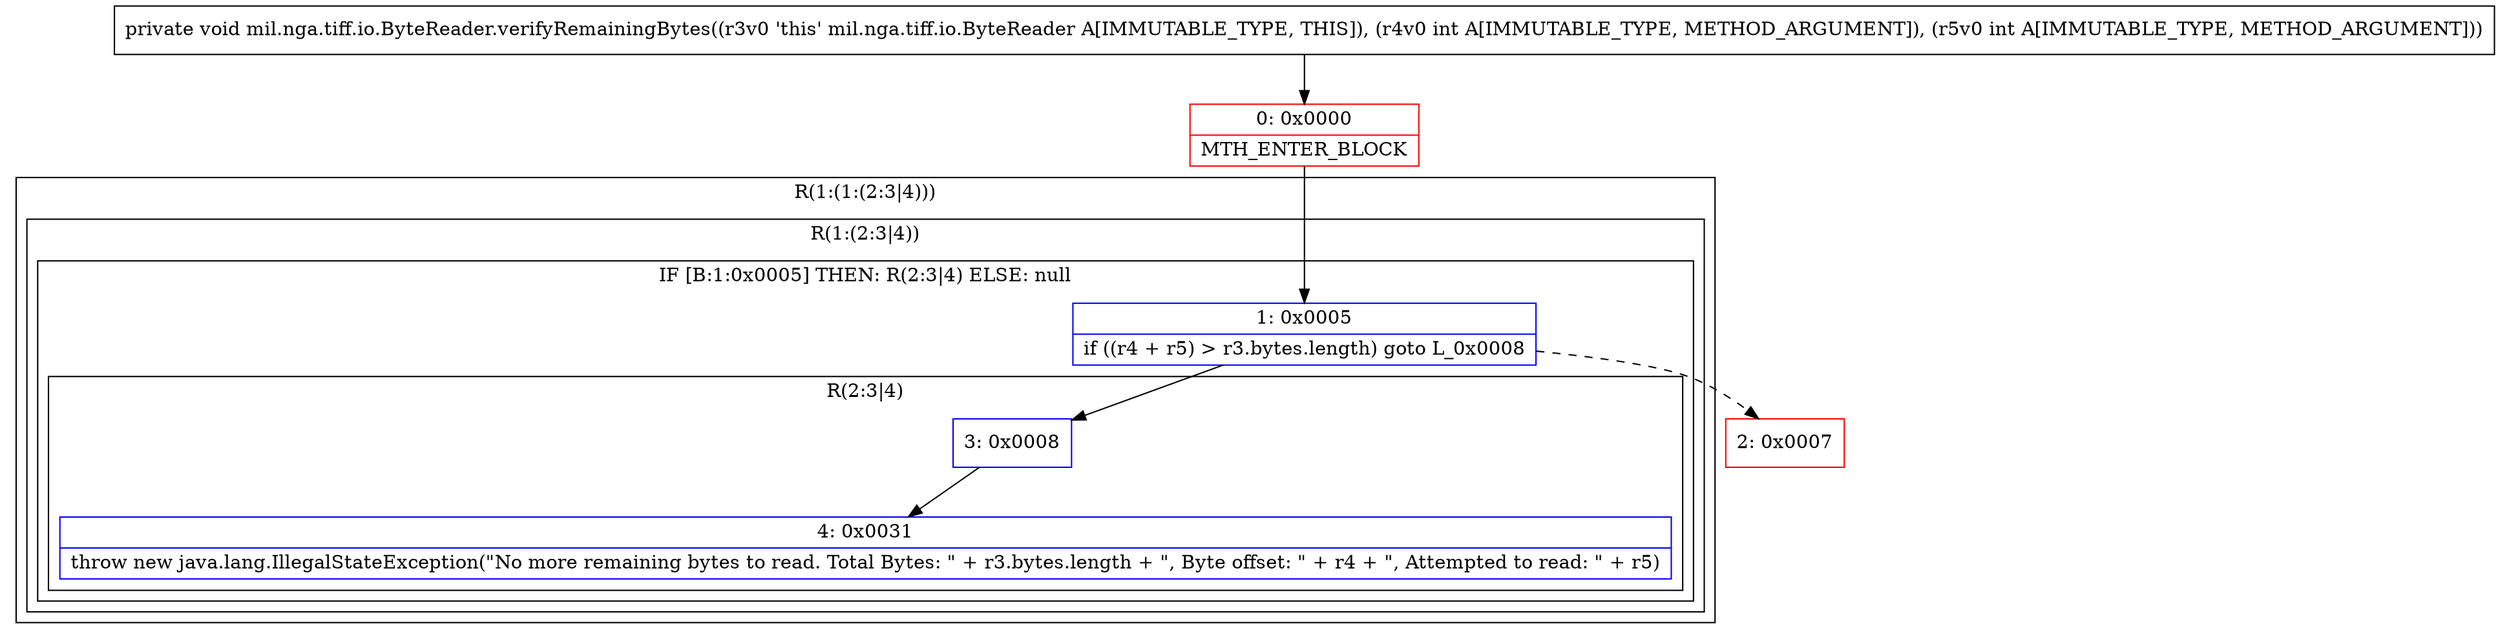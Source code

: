 digraph "CFG formil.nga.tiff.io.ByteReader.verifyRemainingBytes(II)V" {
subgraph cluster_Region_1823774634 {
label = "R(1:(1:(2:3|4)))";
node [shape=record,color=blue];
subgraph cluster_Region_967484684 {
label = "R(1:(2:3|4))";
node [shape=record,color=blue];
subgraph cluster_IfRegion_625389996 {
label = "IF [B:1:0x0005] THEN: R(2:3|4) ELSE: null";
node [shape=record,color=blue];
Node_1 [shape=record,label="{1\:\ 0x0005|if ((r4 + r5) \> r3.bytes.length) goto L_0x0008\l}"];
subgraph cluster_Region_694917379 {
label = "R(2:3|4)";
node [shape=record,color=blue];
Node_3 [shape=record,label="{3\:\ 0x0008}"];
Node_4 [shape=record,label="{4\:\ 0x0031|throw new java.lang.IllegalStateException(\"No more remaining bytes to read. Total Bytes: \" + r3.bytes.length + \", Byte offset: \" + r4 + \", Attempted to read: \" + r5)\l}"];
}
}
}
}
Node_0 [shape=record,color=red,label="{0\:\ 0x0000|MTH_ENTER_BLOCK\l}"];
Node_2 [shape=record,color=red,label="{2\:\ 0x0007}"];
MethodNode[shape=record,label="{private void mil.nga.tiff.io.ByteReader.verifyRemainingBytes((r3v0 'this' mil.nga.tiff.io.ByteReader A[IMMUTABLE_TYPE, THIS]), (r4v0 int A[IMMUTABLE_TYPE, METHOD_ARGUMENT]), (r5v0 int A[IMMUTABLE_TYPE, METHOD_ARGUMENT])) }"];
MethodNode -> Node_0;
Node_1 -> Node_2[style=dashed];
Node_1 -> Node_3;
Node_3 -> Node_4;
Node_0 -> Node_1;
}

